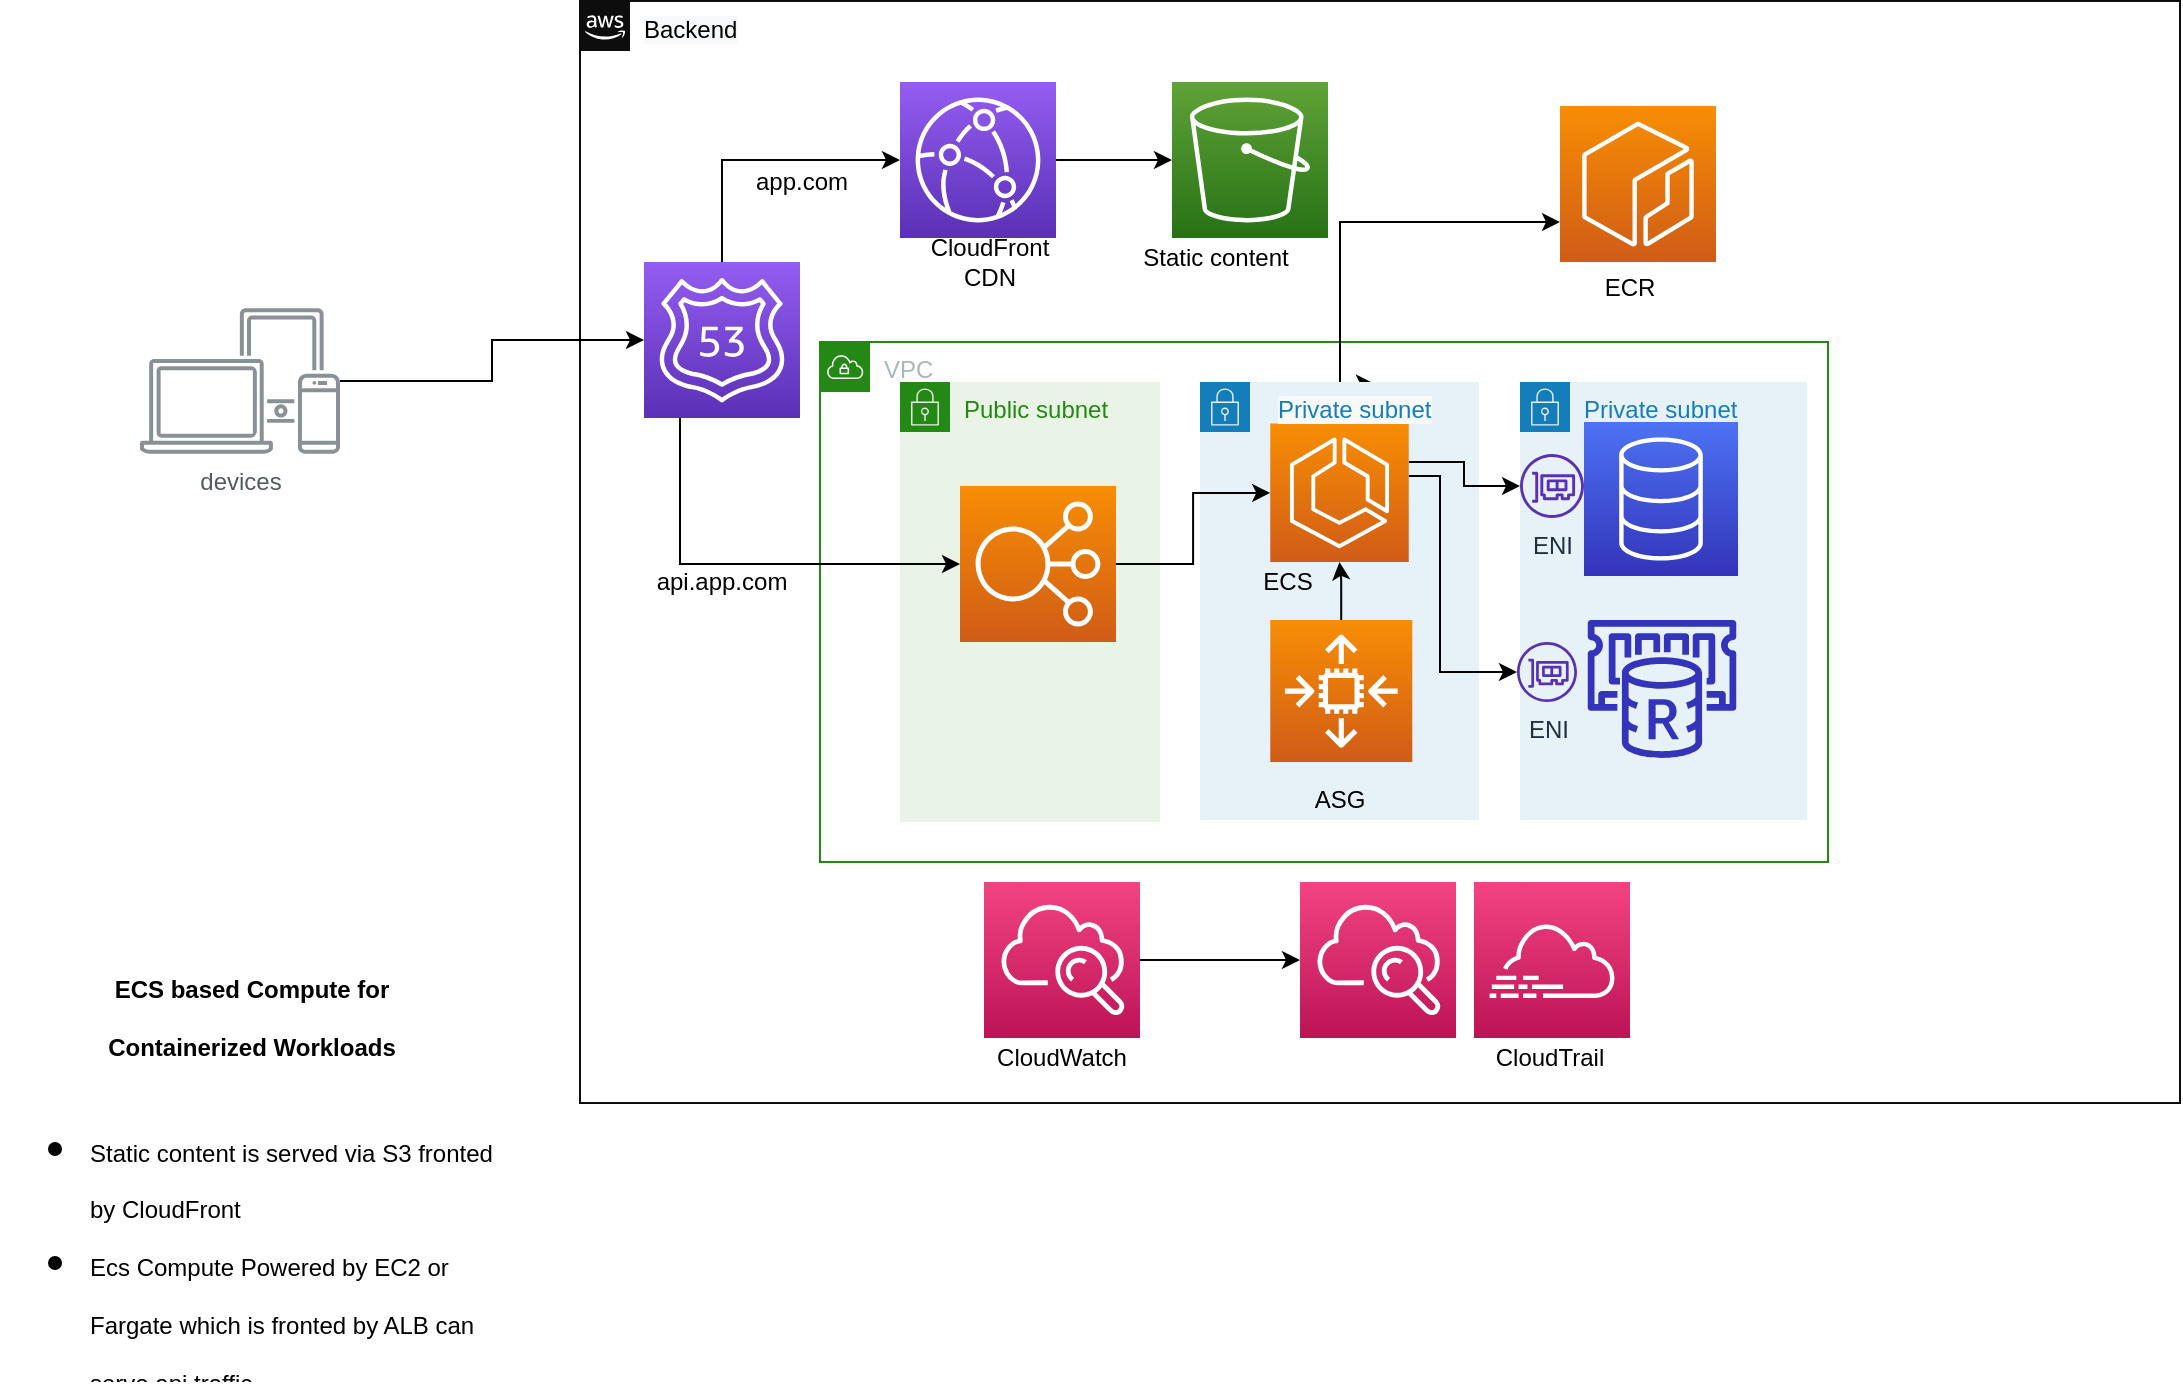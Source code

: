 <mxfile version="13.3.0" type="github">
  <diagram id="5YqV7aeCpT0gA9eQQBi8" name="Page-1">
    <mxGraphModel dx="1306" dy="717" grid="1" gridSize="10" guides="1" tooltips="1" connect="1" arrows="1" fold="1" page="1" pageScale="1" pageWidth="827" pageHeight="1169" math="0" shadow="0">
      <root>
        <mxCell id="0" />
        <mxCell id="1" parent="0" />
        <mxCell id="HdA-l2Z6SDHU2BZY50B2-54" value="" style="edgeStyle=orthogonalEdgeStyle;rounded=0;orthogonalLoop=1;jettySize=auto;html=1;" parent="1" source="HdA-l2Z6SDHU2BZY50B2-23" target="HdA-l2Z6SDHU2BZY50B2-53" edge="1">
          <mxGeometry relative="1" as="geometry">
            <mxPoint x="799.8" y="300.75" as="sourcePoint" />
            <mxPoint x="910" y="200" as="targetPoint" />
            <Array as="points" />
          </mxGeometry>
        </mxCell>
        <mxCell id="HdA-l2Z6SDHU2BZY50B2-17" value="" style="points=[[0,0],[0.25,0],[0.5,0],[0.75,0],[1,0],[1,0.25],[1,0.5],[1,0.75],[1,1],[0.75,1],[0.5,1],[0.25,1],[0,1],[0,0.75],[0,0.5],[0,0.25]];outlineConnect=0;gradientColor=none;html=1;whiteSpace=wrap;fontSize=12;fontStyle=0;shape=mxgraph.aws4.group;grIcon=mxgraph.aws4.group_security_group;grStroke=0;strokeColor=#147EBA;fillColor=#E6F2F8;verticalAlign=top;align=left;spacingLeft=30;fontColor=#147EBA;dashed=0;" parent="1" vertex="1">
          <mxGeometry x="730" y="280" width="139.5" height="219" as="geometry" />
        </mxCell>
        <mxCell id="jTm_X5ptWoJomPzZvTav-5" value="&lt;meta charset=&quot;utf-8&quot;&gt;&lt;span style=&quot;color: rgb(0, 0, 0); font-family: helvetica; font-size: 12px; font-style: normal; font-weight: 400; letter-spacing: normal; text-align: center; text-indent: 0px; text-transform: none; word-spacing: 0px; background-color: rgb(248, 249, 250); display: inline; float: none;&quot;&gt;Backend&lt;/span&gt;" style="points=[[0,0],[0.25,0],[0.5,0],[0.75,0],[1,0],[1,0.25],[1,0.5],[1,0.75],[1,1],[0.75,1],[0.5,1],[0.25,1],[0,1],[0,0.75],[0,0.5],[0,0.25]];outlineConnect=0;gradientColor=none;html=1;whiteSpace=wrap;fontSize=12;fontStyle=0;shape=mxgraph.aws4.group;grIcon=mxgraph.aws4.group_aws_cloud_alt;strokeColor=#0D0D0D;fillColor=none;verticalAlign=top;align=left;spacingLeft=30;fontColor=#232F3E;dashed=0;shadow=0;" parent="1" vertex="1">
          <mxGeometry x="420" y="89.5" width="800" height="551" as="geometry" />
        </mxCell>
        <mxCell id="jTm_X5ptWoJomPzZvTav-6" value="VPC" style="points=[[0,0],[0.25,0],[0.5,0],[0.75,0],[1,0],[1,0.25],[1,0.5],[1,0.75],[1,1],[0.75,1],[0.5,1],[0.25,1],[0,1],[0,0.75],[0,0.5],[0,0.25]];outlineConnect=0;gradientColor=none;html=1;whiteSpace=wrap;fontSize=12;fontStyle=0;shape=mxgraph.aws4.group;grIcon=mxgraph.aws4.group_vpc;strokeColor=#248814;fillColor=none;verticalAlign=top;align=left;spacingLeft=30;fontColor=#AAB7B8;dashed=0;" parent="1" vertex="1">
          <mxGeometry x="540" y="260" width="504" height="260" as="geometry" />
        </mxCell>
        <mxCell id="jTm_X5ptWoJomPzZvTav-11" value="Private subnet" style="points=[[0,0],[0.25,0],[0.5,0],[0.75,0],[1,0],[1,0.25],[1,0.5],[1,0.75],[1,1],[0.75,1],[0.5,1],[0.25,1],[0,1],[0,0.75],[0,0.5],[0,0.25]];outlineConnect=0;gradientColor=none;html=1;whiteSpace=wrap;fontSize=12;fontStyle=0;shape=mxgraph.aws4.group;grIcon=mxgraph.aws4.group_security_group;grStroke=0;strokeColor=#147EBA;fillColor=#E6F2F8;verticalAlign=top;align=left;spacingLeft=30;fontColor=#147EBA;dashed=0;" parent="1" vertex="1">
          <mxGeometry x="890" y="280" width="143.5" height="219" as="geometry" />
        </mxCell>
        <mxCell id="HdA-l2Z6SDHU2BZY50B2-9" style="edgeStyle=orthogonalEdgeStyle;rounded=0;orthogonalLoop=1;jettySize=auto;html=1;" parent="1" source="jTm_X5ptWoJomPzZvTav-4" target="HdA-l2Z6SDHU2BZY50B2-6" edge="1">
          <mxGeometry relative="1" as="geometry" />
        </mxCell>
        <mxCell id="jTm_X5ptWoJomPzZvTav-4" value="devices" style="outlineConnect=0;gradientColor=none;fontColor=#545B64;strokeColor=none;fillColor=#879196;dashed=0;verticalLabelPosition=bottom;verticalAlign=top;align=center;html=1;fontSize=12;fontStyle=0;aspect=fixed;shape=mxgraph.aws4.illustration_devices;pointerEvents=1" parent="1" vertex="1">
          <mxGeometry x="200" y="243" width="100" height="73" as="geometry" />
        </mxCell>
        <mxCell id="jTm_X5ptWoJomPzZvTav-12" value="" style="outlineConnect=0;fontColor=#232F3E;gradientColor=#4D72F3;gradientDirection=north;fillColor=#3334B9;strokeColor=#ffffff;dashed=0;verticalLabelPosition=bottom;verticalAlign=top;align=center;html=1;fontSize=12;fontStyle=0;aspect=fixed;shape=mxgraph.aws4.resourceIcon;resIcon=mxgraph.aws4.database;" parent="1" vertex="1">
          <mxGeometry x="922" y="300" width="77" height="77" as="geometry" />
        </mxCell>
        <mxCell id="jTm_X5ptWoJomPzZvTav-13" value="" style="outlineConnect=0;fontColor=#232F3E;gradientColor=none;fillColor=#3334B9;strokeColor=none;dashed=0;verticalLabelPosition=bottom;verticalAlign=top;align=center;html=1;fontSize=12;fontStyle=0;aspect=fixed;pointerEvents=1;shape=mxgraph.aws4.elasticache_for_redis;" parent="1" vertex="1">
          <mxGeometry x="922" y="399" width="78" height="69" as="geometry" />
        </mxCell>
        <mxCell id="HdA-l2Z6SDHU2BZY50B2-58" value="" style="edgeStyle=orthogonalEdgeStyle;rounded=0;orthogonalLoop=1;jettySize=auto;html=1;" parent="1" source="jTm_X5ptWoJomPzZvTav-18" target="HdA-l2Z6SDHU2BZY50B2-57" edge="1">
          <mxGeometry relative="1" as="geometry" />
        </mxCell>
        <mxCell id="jTm_X5ptWoJomPzZvTav-18" value="" style="outlineConnect=0;fontColor=#232F3E;gradientColor=#F34482;gradientDirection=north;fillColor=#BC1356;strokeColor=#ffffff;dashed=0;verticalLabelPosition=bottom;verticalAlign=top;align=center;html=1;fontSize=12;fontStyle=0;aspect=fixed;shape=mxgraph.aws4.resourceIcon;resIcon=mxgraph.aws4.cloudwatch;" parent="1" vertex="1">
          <mxGeometry x="622" y="530" width="78" height="78" as="geometry" />
        </mxCell>
        <mxCell id="HdA-l2Z6SDHU2BZY50B2-57" value="" style="outlineConnect=0;fontColor=#232F3E;gradientColor=#F34482;gradientDirection=north;fillColor=#BC1356;strokeColor=#ffffff;dashed=0;verticalLabelPosition=bottom;verticalAlign=top;align=center;html=1;fontSize=12;fontStyle=0;aspect=fixed;shape=mxgraph.aws4.resourceIcon;resIcon=mxgraph.aws4.cloudwatch;" parent="1" vertex="1">
          <mxGeometry x="780" y="530" width="78" height="78" as="geometry" />
        </mxCell>
        <mxCell id="jTm_X5ptWoJomPzZvTav-19" value="" style="outlineConnect=0;fontColor=#232F3E;gradientColor=#F34482;gradientDirection=north;fillColor=#BC1356;strokeColor=#ffffff;dashed=0;verticalLabelPosition=bottom;verticalAlign=top;align=center;html=1;fontSize=12;fontStyle=0;aspect=fixed;shape=mxgraph.aws4.resourceIcon;resIcon=mxgraph.aws4.cloudtrail;" parent="1" vertex="1">
          <mxGeometry x="867" y="530" width="78" height="78" as="geometry" />
        </mxCell>
        <mxCell id="jTm_X5ptWoJomPzZvTav-73" value="" style="edgeStyle=elbowEdgeStyle;rounded=0;orthogonalLoop=1;jettySize=auto;elbow=vertical;html=1;strokeColor=#000000;" parent="1" source="jTm_X5ptWoJomPzZvTav-22" target="jTm_X5ptWoJomPzZvTav-55" edge="1">
          <mxGeometry relative="1" as="geometry">
            <mxPoint x="696" y="190" as="targetPoint" />
            <Array as="points">
              <mxPoint x="690" y="169" />
              <mxPoint x="670" y="181" />
            </Array>
          </mxGeometry>
        </mxCell>
        <mxCell id="jTm_X5ptWoJomPzZvTav-22" value="" style="outlineConnect=0;fontColor=#232F3E;gradientColor=#945DF2;gradientDirection=north;fillColor=#5A30B5;strokeColor=#ffffff;dashed=0;verticalLabelPosition=bottom;verticalAlign=top;align=center;html=1;fontSize=12;fontStyle=0;aspect=fixed;shape=mxgraph.aws4.resourceIcon;resIcon=mxgraph.aws4.cloudfront;" parent="1" vertex="1">
          <mxGeometry x="580" y="130" width="78" height="78" as="geometry" />
        </mxCell>
        <mxCell id="jTm_X5ptWoJomPzZvTav-23" value="ENI" style="outlineConnect=0;fontColor=#232F3E;gradientColor=none;fillColor=#5A30B5;strokeColor=none;dashed=0;verticalLabelPosition=bottom;verticalAlign=top;align=center;html=1;fontSize=12;fontStyle=0;aspect=fixed;pointerEvents=1;shape=mxgraph.aws4.elastic_network_interface;" parent="1" vertex="1">
          <mxGeometry x="890" y="316" width="32" height="32" as="geometry" />
        </mxCell>
        <mxCell id="jTm_X5ptWoJomPzZvTav-24" value="ENI" style="outlineConnect=0;fontColor=#232F3E;gradientColor=none;fillColor=#5A30B5;strokeColor=none;dashed=0;verticalLabelPosition=bottom;verticalAlign=top;align=center;html=1;fontSize=12;fontStyle=0;aspect=fixed;pointerEvents=1;shape=mxgraph.aws4.elastic_network_interface;" parent="1" vertex="1">
          <mxGeometry x="888.5" y="410" width="30" height="30" as="geometry" />
        </mxCell>
        <mxCell id="jTm_X5ptWoJomPzZvTav-55" value="" style="outlineConnect=0;fontColor=#232F3E;gradientColor=#60A337;gradientDirection=north;fillColor=#277116;strokeColor=#ffffff;dashed=0;verticalLabelPosition=bottom;verticalAlign=top;align=center;html=1;fontSize=12;fontStyle=0;aspect=fixed;shape=mxgraph.aws4.resourceIcon;resIcon=mxgraph.aws4.s3;shadow=0;" parent="1" vertex="1">
          <mxGeometry x="716" y="130" width="78" height="78" as="geometry" />
        </mxCell>
        <mxCell id="jTm_X5ptWoJomPzZvTav-86" value="Static content" style="text;html=1;strokeColor=none;fillColor=none;align=center;verticalAlign=middle;whiteSpace=wrap;rounded=0;shadow=0;" parent="1" vertex="1">
          <mxGeometry x="700" y="208" width="76" height="20" as="geometry" />
        </mxCell>
        <mxCell id="jTm_X5ptWoJomPzZvTav-87" value="CloudFront CDN" style="text;html=1;strokeColor=none;fillColor=none;align=center;verticalAlign=middle;whiteSpace=wrap;rounded=0;shadow=0;" parent="1" vertex="1">
          <mxGeometry x="580" y="210" width="90" height="20" as="geometry" />
        </mxCell>
        <mxCell id="jTm_X5ptWoJomPzZvTav-90" value="api.app.com" style="text;html=1;strokeColor=none;fillColor=none;align=center;verticalAlign=middle;whiteSpace=wrap;rounded=0;shadow=0;" parent="1" vertex="1">
          <mxGeometry x="471" y="370" width="40" height="20" as="geometry" />
        </mxCell>
        <mxCell id="jTm_X5ptWoJomPzZvTav-92" value="app.com" style="text;html=1;strokeColor=none;fillColor=none;align=center;verticalAlign=middle;whiteSpace=wrap;rounded=0;shadow=0;" parent="1" vertex="1">
          <mxGeometry x="511" y="170" width="40" height="20" as="geometry" />
        </mxCell>
        <mxCell id="jTm_X5ptWoJomPzZvTav-95" value="&lt;h1&gt;&lt;div style=&quot;text-align: center&quot;&gt;&lt;span&gt;&lt;span style=&quot;font-size: 12px&quot;&gt;ECS based Compute for &lt;/span&gt;&lt;span style=&quot;font-size: 12px&quot;&gt;Containerized&lt;/span&gt;&lt;span style=&quot;font-size: 12px&quot;&gt;&amp;nbsp;Workloads&lt;/span&gt;&lt;/span&gt;&lt;/div&gt;&lt;ul&gt;&lt;li&gt;&lt;span style=&quot;font-size: 12px ; font-weight: 400 ; text-align: left&quot;&gt;Static content is served via S3 fronted by CloudFront&lt;/span&gt;&lt;/li&gt;&lt;li&gt;&lt;span style=&quot;font-size: 12px ; font-weight: 400&quot;&gt;Ecs Compute Powered by EC2 or Fargate which is fronted by ALB can serve api traffic&lt;/span&gt;&lt;/li&gt;&lt;/ul&gt;&lt;/h1&gt;&lt;h1&gt;&lt;br style=&quot;font-size: 12px ; font-weight: 400 ; text-align: center&quot;&gt;&lt;br style=&quot;font-size: 12px ; font-weight: 400 ; text-align: center&quot;&gt;&lt;/h1&gt;" style="text;html=1;strokeColor=none;fillColor=none;spacing=5;spacingTop=-20;whiteSpace=wrap;overflow=hidden;rounded=0;shadow=0;" parent="1" vertex="1">
          <mxGeometry x="130" y="560" width="250" height="220" as="geometry" />
        </mxCell>
        <mxCell id="HdA-l2Z6SDHU2BZY50B2-2" value="CloudWatch" style="text;html=1;strokeColor=none;fillColor=none;align=center;verticalAlign=middle;whiteSpace=wrap;rounded=0;" parent="1" vertex="1">
          <mxGeometry x="641" y="608" width="40" height="20" as="geometry" />
        </mxCell>
        <mxCell id="HdA-l2Z6SDHU2BZY50B2-4" value="CloudTrail" style="text;html=1;strokeColor=none;fillColor=none;align=center;verticalAlign=middle;whiteSpace=wrap;rounded=0;" parent="1" vertex="1">
          <mxGeometry x="885" y="608" width="40" height="20" as="geometry" />
        </mxCell>
        <mxCell id="HdA-l2Z6SDHU2BZY50B2-11" style="edgeStyle=orthogonalEdgeStyle;rounded=0;orthogonalLoop=1;jettySize=auto;html=1;" parent="1" source="HdA-l2Z6SDHU2BZY50B2-6" target="jTm_X5ptWoJomPzZvTav-22" edge="1">
          <mxGeometry relative="1" as="geometry">
            <Array as="points">
              <mxPoint x="491" y="169" />
            </Array>
          </mxGeometry>
        </mxCell>
        <mxCell id="HdA-l2Z6SDHU2BZY50B2-6" value="" style="outlineConnect=0;fontColor=#232F3E;gradientColor=#945DF2;gradientDirection=north;fillColor=#5A30B5;strokeColor=#ffffff;dashed=0;verticalLabelPosition=bottom;verticalAlign=top;align=center;html=1;fontSize=12;fontStyle=0;aspect=fixed;shape=mxgraph.aws4.resourceIcon;resIcon=mxgraph.aws4.route_53;" parent="1" vertex="1">
          <mxGeometry x="452" y="220" width="78" height="78" as="geometry" />
        </mxCell>
        <mxCell id="HdA-l2Z6SDHU2BZY50B2-20" value="Public subnet" style="points=[[0,0],[0.25,0],[0.5,0],[0.75,0],[1,0],[1,0.25],[1,0.5],[1,0.75],[1,1],[0.75,1],[0.5,1],[0.25,1],[0,1],[0,0.75],[0,0.5],[0,0.25]];outlineConnect=0;gradientColor=none;html=1;whiteSpace=wrap;fontSize=12;fontStyle=0;shape=mxgraph.aws4.group;grIcon=mxgraph.aws4.group_security_group;grStroke=0;strokeColor=#248814;fillColor=#E9F3E6;verticalAlign=top;align=left;spacingLeft=30;fontColor=#248814;dashed=0;" parent="1" vertex="1">
          <mxGeometry x="580" y="280" width="130" height="220" as="geometry" />
        </mxCell>
        <mxCell id="HdA-l2Z6SDHU2BZY50B2-21" value="" style="outlineConnect=0;fontColor=#232F3E;gradientColor=#F78E04;gradientDirection=north;fillColor=#D05C17;strokeColor=#ffffff;dashed=0;verticalLabelPosition=bottom;verticalAlign=top;align=center;html=1;fontSize=12;fontStyle=0;aspect=fixed;shape=mxgraph.aws4.resourceIcon;resIcon=mxgraph.aws4.ecr;" parent="1" vertex="1">
          <mxGeometry x="910" y="142" width="78" height="78" as="geometry" />
        </mxCell>
        <mxCell id="HdA-l2Z6SDHU2BZY50B2-33" style="edgeStyle=orthogonalEdgeStyle;rounded=0;orthogonalLoop=1;jettySize=auto;html=1;" parent="1" source="HdA-l2Z6SDHU2BZY50B2-22" target="HdA-l2Z6SDHU2BZY50B2-23" edge="1">
          <mxGeometry relative="1" as="geometry" />
        </mxCell>
        <mxCell id="HdA-l2Z6SDHU2BZY50B2-22" value="" style="outlineConnect=0;fontColor=#232F3E;gradientColor=#F78E04;gradientDirection=north;fillColor=#D05C17;strokeColor=#ffffff;dashed=0;verticalLabelPosition=bottom;verticalAlign=top;align=center;html=1;fontSize=12;fontStyle=0;aspect=fixed;shape=mxgraph.aws4.resourceIcon;resIcon=mxgraph.aws4.elastic_load_balancing;" parent="1" vertex="1">
          <mxGeometry x="610" y="332" width="78" height="78" as="geometry" />
        </mxCell>
        <mxCell id="HdA-l2Z6SDHU2BZY50B2-31" style="edgeStyle=orthogonalEdgeStyle;rounded=0;orthogonalLoop=1;jettySize=auto;html=1;" parent="1" source="HdA-l2Z6SDHU2BZY50B2-23" target="jTm_X5ptWoJomPzZvTav-24" edge="1">
          <mxGeometry relative="1" as="geometry">
            <Array as="points">
              <mxPoint x="850" y="327" />
              <mxPoint x="850" y="425" />
            </Array>
          </mxGeometry>
        </mxCell>
        <mxCell id="HdA-l2Z6SDHU2BZY50B2-32" style="edgeStyle=orthogonalEdgeStyle;rounded=0;orthogonalLoop=1;jettySize=auto;html=1;" parent="1" source="HdA-l2Z6SDHU2BZY50B2-23" target="jTm_X5ptWoJomPzZvTav-23" edge="1">
          <mxGeometry relative="1" as="geometry">
            <Array as="points">
              <mxPoint x="862" y="320" />
              <mxPoint x="862" y="332" />
            </Array>
          </mxGeometry>
        </mxCell>
        <mxCell id="HdA-l2Z6SDHU2BZY50B2-44" value="" style="edgeStyle=orthogonalEdgeStyle;rounded=0;orthogonalLoop=1;jettySize=auto;html=1;" parent="1" source="HdA-l2Z6SDHU2BZY50B2-53" target="HdA-l2Z6SDHU2BZY50B2-21" edge="1">
          <mxGeometry relative="1" as="geometry">
            <mxPoint x="799.745" y="220.75" as="targetPoint" />
            <Array as="points">
              <mxPoint x="800" y="200" />
            </Array>
          </mxGeometry>
        </mxCell>
        <mxCell id="HdA-l2Z6SDHU2BZY50B2-23" value="" style="outlineConnect=0;fontColor=#232F3E;gradientColor=#F78E04;gradientDirection=north;fillColor=#D05C17;strokeColor=#ffffff;dashed=0;verticalLabelPosition=bottom;verticalAlign=top;align=center;html=1;fontSize=12;fontStyle=0;aspect=fixed;shape=mxgraph.aws4.resourceIcon;resIcon=mxgraph.aws4.ecs;" parent="1" vertex="1">
          <mxGeometry x="765.12" y="300.75" width="69.25" height="69.25" as="geometry" />
        </mxCell>
        <mxCell id="HdA-l2Z6SDHU2BZY50B2-29" value="" style="edgeStyle=orthogonalEdgeStyle;rounded=0;orthogonalLoop=1;jettySize=auto;html=1;" parent="1" source="HdA-l2Z6SDHU2BZY50B2-25" target="HdA-l2Z6SDHU2BZY50B2-23" edge="1">
          <mxGeometry relative="1" as="geometry" />
        </mxCell>
        <mxCell id="HdA-l2Z6SDHU2BZY50B2-25" value="" style="outlineConnect=0;fontColor=#232F3E;gradientColor=#F78E04;gradientDirection=north;fillColor=#D05C17;strokeColor=#ffffff;dashed=0;verticalLabelPosition=bottom;verticalAlign=top;align=center;html=1;fontSize=12;fontStyle=0;aspect=fixed;shape=mxgraph.aws4.resourceIcon;resIcon=mxgraph.aws4.auto_scaling2;" parent="1" vertex="1">
          <mxGeometry x="765.13" y="399" width="71" height="71" as="geometry" />
        </mxCell>
        <mxCell id="HdA-l2Z6SDHU2BZY50B2-34" style="edgeStyle=orthogonalEdgeStyle;rounded=0;orthogonalLoop=1;jettySize=auto;html=1;" parent="1" source="HdA-l2Z6SDHU2BZY50B2-6" target="HdA-l2Z6SDHU2BZY50B2-22" edge="1">
          <mxGeometry relative="1" as="geometry">
            <Array as="points">
              <mxPoint x="470" y="371" />
            </Array>
          </mxGeometry>
        </mxCell>
        <mxCell id="HdA-l2Z6SDHU2BZY50B2-45" value="ECR" style="text;html=1;strokeColor=none;fillColor=none;align=center;verticalAlign=middle;whiteSpace=wrap;rounded=0;" parent="1" vertex="1">
          <mxGeometry x="925" y="223" width="40" height="20" as="geometry" />
        </mxCell>
        <mxCell id="HdA-l2Z6SDHU2BZY50B2-48" value="ECS" style="text;html=1;strokeColor=none;fillColor=none;align=center;verticalAlign=middle;whiteSpace=wrap;rounded=0;" parent="1" vertex="1">
          <mxGeometry x="754" y="370" width="40" height="20" as="geometry" />
        </mxCell>
        <mxCell id="HdA-l2Z6SDHU2BZY50B2-51" value="ASG" style="text;html=1;strokeColor=none;fillColor=none;align=center;verticalAlign=middle;whiteSpace=wrap;rounded=0;" parent="1" vertex="1">
          <mxGeometry x="779.75" y="479" width="40" height="20" as="geometry" />
        </mxCell>
        <mxCell id="HdA-l2Z6SDHU2BZY50B2-53" value="&lt;meta charset=&quot;utf-8&quot;&gt;&lt;span style=&quot;color: rgb(20, 126, 186); font-family: helvetica; font-size: 12px; font-style: normal; font-weight: 400; letter-spacing: normal; text-align: left; text-indent: 0px; text-transform: none; word-spacing: 0px; background-color: rgb(248, 249, 250); display: inline; float: none;&quot;&gt;Private subnet&lt;/span&gt;" style="text;whiteSpace=wrap;html=1;" parent="1" vertex="1">
          <mxGeometry x="767" y="280" width="100" height="30" as="geometry" />
        </mxCell>
      </root>
    </mxGraphModel>
  </diagram>
</mxfile>
